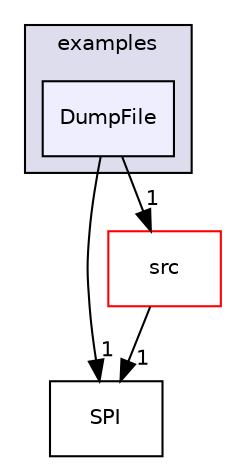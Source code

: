 digraph "Arduino/Libraries/SD/examples/DumpFile" {
  compound=true
  node [ fontsize="10", fontname="Helvetica"];
  edge [ labelfontsize="10", labelfontname="Helvetica"];
  subgraph clusterdir_0ab44e49aba5e58ef3e3a2134a99529c {
    graph [ bgcolor="#ddddee", pencolor="black", label="examples" fontname="Helvetica", fontsize="10", URL="dir_0ab44e49aba5e58ef3e3a2134a99529c.html"]
  dir_330a633bc3b17ecd7d7f6ce4482fd9b2 [shape=box, label="DumpFile", style="filled", fillcolor="#eeeeff", pencolor="black", URL="dir_330a633bc3b17ecd7d7f6ce4482fd9b2.html"];
  }
  dir_6d0df9b42be73f9bd3e8c964ce36df30 [shape=box label="SPI" URL="dir_6d0df9b42be73f9bd3e8c964ce36df30.html"];
  dir_43f50f74b87b3ecfbdd6c3a4f79e3d45 [shape=box label="src" fillcolor="white" style="filled" color="red" URL="dir_43f50f74b87b3ecfbdd6c3a4f79e3d45.html"];
  dir_330a633bc3b17ecd7d7f6ce4482fd9b2->dir_6d0df9b42be73f9bd3e8c964ce36df30 [headlabel="1", labeldistance=1.5 headhref="dir_000024_000030.html"];
  dir_330a633bc3b17ecd7d7f6ce4482fd9b2->dir_43f50f74b87b3ecfbdd6c3a4f79e3d45 [headlabel="1", labeldistance=1.5 headhref="dir_000024_000028.html"];
  dir_43f50f74b87b3ecfbdd6c3a4f79e3d45->dir_6d0df9b42be73f9bd3e8c964ce36df30 [headlabel="1", labeldistance=1.5 headhref="dir_000028_000030.html"];
}
